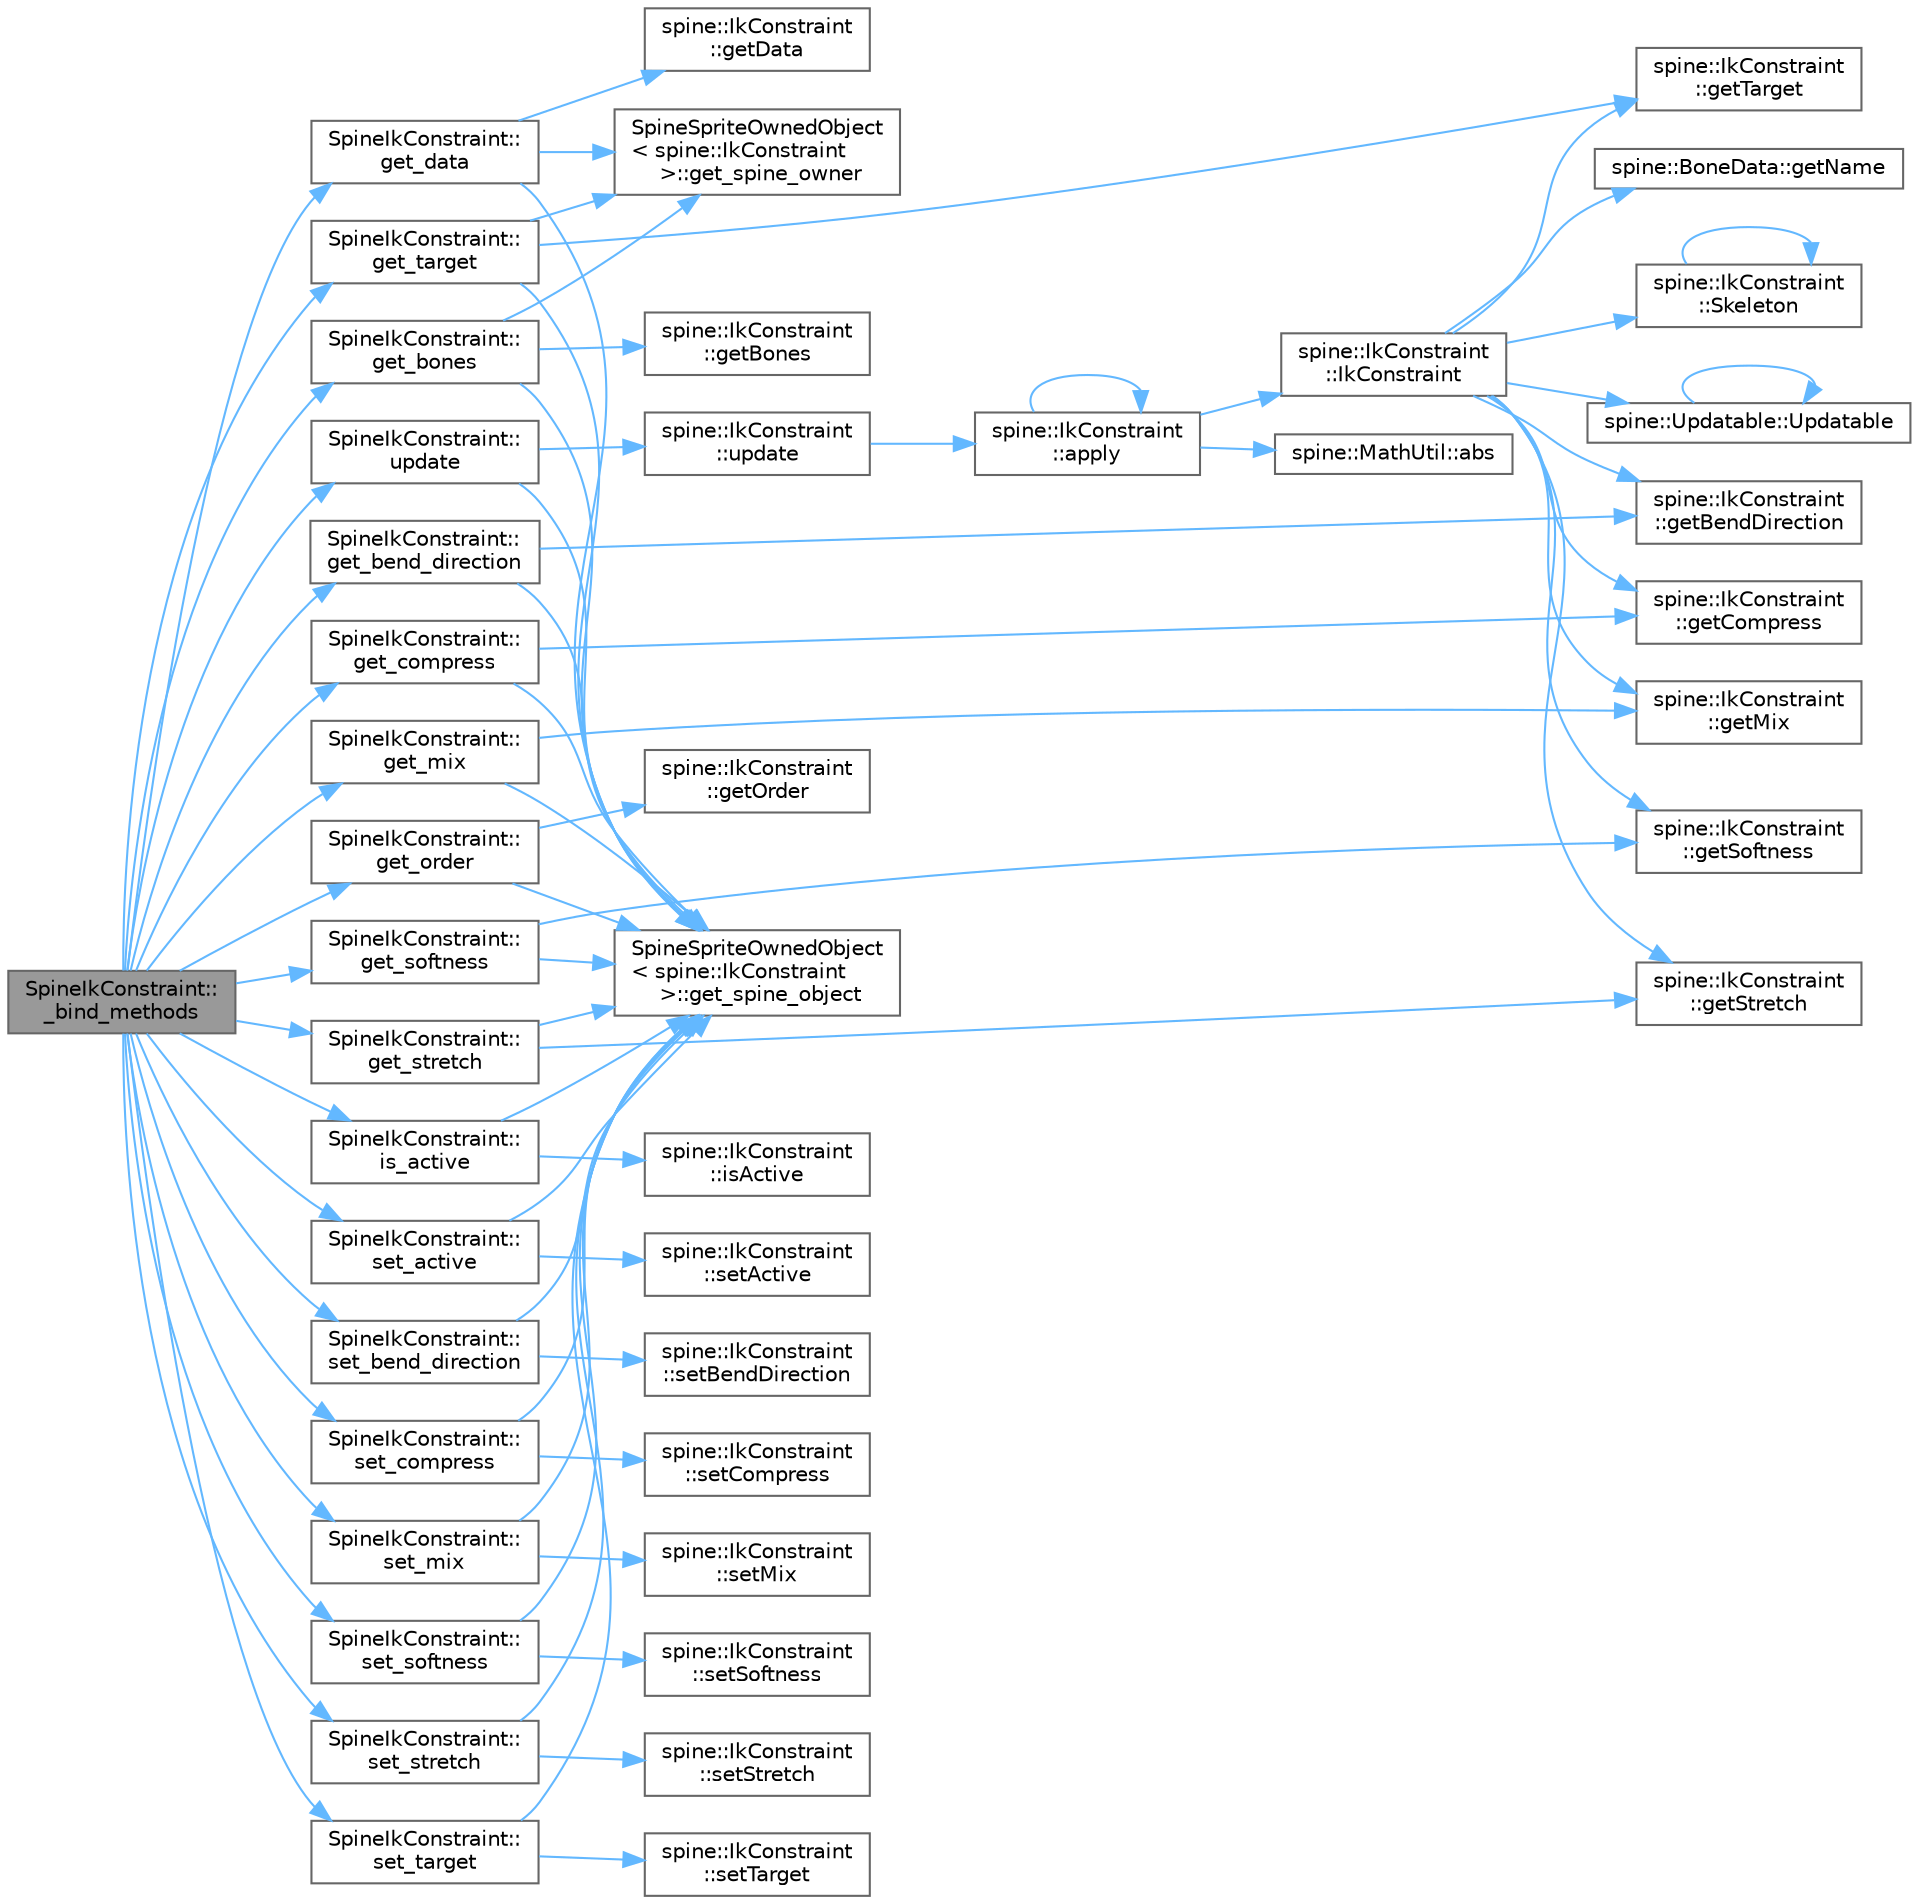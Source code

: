 digraph "SpineIkConstraint::_bind_methods"
{
 // LATEX_PDF_SIZE
  bgcolor="transparent";
  edge [fontname=Helvetica,fontsize=10,labelfontname=Helvetica,labelfontsize=10];
  node [fontname=Helvetica,fontsize=10,shape=box,height=0.2,width=0.4];
  rankdir="LR";
  Node1 [id="Node000001",label="SpineIkConstraint::\l_bind_methods",height=0.2,width=0.4,color="gray40", fillcolor="grey60", style="filled", fontcolor="black",tooltip=" "];
  Node1 -> Node2 [id="edge1_Node000001_Node000002",color="steelblue1",style="solid",tooltip=" "];
  Node2 [id="Node000002",label="SpineIkConstraint::\lget_bend_direction",height=0.2,width=0.4,color="grey40", fillcolor="white", style="filled",URL="$class_spine_ik_constraint.html#a6cb48e565ec6fa785957be04cb08b656",tooltip=" "];
  Node2 -> Node3 [id="edge2_Node000002_Node000003",color="steelblue1",style="solid",tooltip=" "];
  Node3 [id="Node000003",label="SpineSpriteOwnedObject\l\< spine::IkConstraint\l \>::get_spine_object",height=0.2,width=0.4,color="grey40", fillcolor="white", style="filled",URL="$class_spine_sprite_owned_object.html#aba9c7c6ef398e3803ce5e59db1a54271",tooltip=" "];
  Node2 -> Node4 [id="edge3_Node000002_Node000004",color="steelblue1",style="solid",tooltip=" "];
  Node4 [id="Node000004",label="spine::IkConstraint\l::getBendDirection",height=0.2,width=0.4,color="grey40", fillcolor="white", style="filled",URL="$classspine_1_1_ik_constraint.html#a389795cc9b97187aee13253e38102a41",tooltip=" "];
  Node1 -> Node5 [id="edge4_Node000001_Node000005",color="steelblue1",style="solid",tooltip=" "];
  Node5 [id="Node000005",label="SpineIkConstraint::\lget_bones",height=0.2,width=0.4,color="grey40", fillcolor="white", style="filled",URL="$class_spine_ik_constraint.html#a47e2131542f9fea214b5aa9dc25203f8",tooltip=" "];
  Node5 -> Node3 [id="edge5_Node000005_Node000003",color="steelblue1",style="solid",tooltip=" "];
  Node5 -> Node6 [id="edge6_Node000005_Node000006",color="steelblue1",style="solid",tooltip=" "];
  Node6 [id="Node000006",label="SpineSpriteOwnedObject\l\< spine::IkConstraint\l \>::get_spine_owner",height=0.2,width=0.4,color="grey40", fillcolor="white", style="filled",URL="$class_spine_sprite_owned_object.html#ab493e6a079f220f59036f6ebb5fe559d",tooltip=" "];
  Node5 -> Node7 [id="edge7_Node000005_Node000007",color="steelblue1",style="solid",tooltip=" "];
  Node7 [id="Node000007",label="spine::IkConstraint\l::getBones",height=0.2,width=0.4,color="grey40", fillcolor="white", style="filled",URL="$classspine_1_1_ik_constraint.html#a1aeb3fc975fe4ac763686988aed619bb",tooltip=" "];
  Node1 -> Node8 [id="edge8_Node000001_Node000008",color="steelblue1",style="solid",tooltip=" "];
  Node8 [id="Node000008",label="SpineIkConstraint::\lget_compress",height=0.2,width=0.4,color="grey40", fillcolor="white", style="filled",URL="$class_spine_ik_constraint.html#af2f99aa033e1c67e6345804e1a35771a",tooltip=" "];
  Node8 -> Node3 [id="edge9_Node000008_Node000003",color="steelblue1",style="solid",tooltip=" "];
  Node8 -> Node9 [id="edge10_Node000008_Node000009",color="steelblue1",style="solid",tooltip=" "];
  Node9 [id="Node000009",label="spine::IkConstraint\l::getCompress",height=0.2,width=0.4,color="grey40", fillcolor="white", style="filled",URL="$classspine_1_1_ik_constraint.html#a4d47ec5d63ae843c558a276b6fec5fa4",tooltip=" "];
  Node1 -> Node10 [id="edge11_Node000001_Node000010",color="steelblue1",style="solid",tooltip=" "];
  Node10 [id="Node000010",label="SpineIkConstraint::\lget_data",height=0.2,width=0.4,color="grey40", fillcolor="white", style="filled",URL="$class_spine_ik_constraint.html#a65887365b832b080a880fc752cd45cbd",tooltip=" "];
  Node10 -> Node3 [id="edge12_Node000010_Node000003",color="steelblue1",style="solid",tooltip=" "];
  Node10 -> Node6 [id="edge13_Node000010_Node000006",color="steelblue1",style="solid",tooltip=" "];
  Node10 -> Node11 [id="edge14_Node000010_Node000011",color="steelblue1",style="solid",tooltip=" "];
  Node11 [id="Node000011",label="spine::IkConstraint\l::getData",height=0.2,width=0.4,color="grey40", fillcolor="white", style="filled",URL="$classspine_1_1_ik_constraint.html#a64ea884c063f476677679521dd805f6c",tooltip=" "];
  Node1 -> Node12 [id="edge15_Node000001_Node000012",color="steelblue1",style="solid",tooltip=" "];
  Node12 [id="Node000012",label="SpineIkConstraint::\lget_mix",height=0.2,width=0.4,color="grey40", fillcolor="white", style="filled",URL="$class_spine_ik_constraint.html#a1d05fe148c506769ac982af9dc70aa91",tooltip=" "];
  Node12 -> Node3 [id="edge16_Node000012_Node000003",color="steelblue1",style="solid",tooltip=" "];
  Node12 -> Node13 [id="edge17_Node000012_Node000013",color="steelblue1",style="solid",tooltip=" "];
  Node13 [id="Node000013",label="spine::IkConstraint\l::getMix",height=0.2,width=0.4,color="grey40", fillcolor="white", style="filled",URL="$classspine_1_1_ik_constraint.html#a519d37de78b6a66f14a742d2ecd890ab",tooltip=" "];
  Node1 -> Node14 [id="edge18_Node000001_Node000014",color="steelblue1",style="solid",tooltip=" "];
  Node14 [id="Node000014",label="SpineIkConstraint::\lget_order",height=0.2,width=0.4,color="grey40", fillcolor="white", style="filled",URL="$class_spine_ik_constraint.html#a34981723197fc5252cffa56c3bc834c6",tooltip=" "];
  Node14 -> Node3 [id="edge19_Node000014_Node000003",color="steelblue1",style="solid",tooltip=" "];
  Node14 -> Node15 [id="edge20_Node000014_Node000015",color="steelblue1",style="solid",tooltip=" "];
  Node15 [id="Node000015",label="spine::IkConstraint\l::getOrder",height=0.2,width=0.4,color="grey40", fillcolor="white", style="filled",URL="$classspine_1_1_ik_constraint.html#a4041546d9bcc5b1e42faf9d7580d420f",tooltip=" "];
  Node1 -> Node16 [id="edge21_Node000001_Node000016",color="steelblue1",style="solid",tooltip=" "];
  Node16 [id="Node000016",label="SpineIkConstraint::\lget_softness",height=0.2,width=0.4,color="grey40", fillcolor="white", style="filled",URL="$class_spine_ik_constraint.html#a935b592a8c9860aaea5fe88635f7d088",tooltip=" "];
  Node16 -> Node3 [id="edge22_Node000016_Node000003",color="steelblue1",style="solid",tooltip=" "];
  Node16 -> Node17 [id="edge23_Node000016_Node000017",color="steelblue1",style="solid",tooltip=" "];
  Node17 [id="Node000017",label="spine::IkConstraint\l::getSoftness",height=0.2,width=0.4,color="grey40", fillcolor="white", style="filled",URL="$classspine_1_1_ik_constraint.html#a94af57a9c09391c0d9e7253f5d022ee2",tooltip=" "];
  Node1 -> Node18 [id="edge24_Node000001_Node000018",color="steelblue1",style="solid",tooltip=" "];
  Node18 [id="Node000018",label="SpineIkConstraint::\lget_stretch",height=0.2,width=0.4,color="grey40", fillcolor="white", style="filled",URL="$class_spine_ik_constraint.html#a72cc42f160db6d41dd2449b52a2aa5a9",tooltip=" "];
  Node18 -> Node3 [id="edge25_Node000018_Node000003",color="steelblue1",style="solid",tooltip=" "];
  Node18 -> Node19 [id="edge26_Node000018_Node000019",color="steelblue1",style="solid",tooltip=" "];
  Node19 [id="Node000019",label="spine::IkConstraint\l::getStretch",height=0.2,width=0.4,color="grey40", fillcolor="white", style="filled",URL="$classspine_1_1_ik_constraint.html#a467bcfa88382d2b892d59527860c105d",tooltip=" "];
  Node1 -> Node20 [id="edge27_Node000001_Node000020",color="steelblue1",style="solid",tooltip=" "];
  Node20 [id="Node000020",label="SpineIkConstraint::\lget_target",height=0.2,width=0.4,color="grey40", fillcolor="white", style="filled",URL="$class_spine_ik_constraint.html#a33a138fb263f07f4c3d3bde8bc138109",tooltip=" "];
  Node20 -> Node3 [id="edge28_Node000020_Node000003",color="steelblue1",style="solid",tooltip=" "];
  Node20 -> Node6 [id="edge29_Node000020_Node000006",color="steelblue1",style="solid",tooltip=" "];
  Node20 -> Node21 [id="edge30_Node000020_Node000021",color="steelblue1",style="solid",tooltip=" "];
  Node21 [id="Node000021",label="spine::IkConstraint\l::getTarget",height=0.2,width=0.4,color="grey40", fillcolor="white", style="filled",URL="$classspine_1_1_ik_constraint.html#a528c0749775d7d565c6df2f99f7eddc2",tooltip=" "];
  Node1 -> Node22 [id="edge31_Node000001_Node000022",color="steelblue1",style="solid",tooltip=" "];
  Node22 [id="Node000022",label="SpineIkConstraint::\lis_active",height=0.2,width=0.4,color="grey40", fillcolor="white", style="filled",URL="$class_spine_ik_constraint.html#a217311fb6bee341e54ffaf4ff5b4b703",tooltip=" "];
  Node22 -> Node3 [id="edge32_Node000022_Node000003",color="steelblue1",style="solid",tooltip=" "];
  Node22 -> Node23 [id="edge33_Node000022_Node000023",color="steelblue1",style="solid",tooltip=" "];
  Node23 [id="Node000023",label="spine::IkConstraint\l::isActive",height=0.2,width=0.4,color="grey40", fillcolor="white", style="filled",URL="$classspine_1_1_ik_constraint.html#abae6611d7417ffb9b6e847b5f96fdfe5",tooltip=" "];
  Node1 -> Node24 [id="edge34_Node000001_Node000024",color="steelblue1",style="solid",tooltip=" "];
  Node24 [id="Node000024",label="SpineIkConstraint::\lset_active",height=0.2,width=0.4,color="grey40", fillcolor="white", style="filled",URL="$class_spine_ik_constraint.html#a26ad73cc88c64e571c0ed54dc9afc2af",tooltip=" "];
  Node24 -> Node3 [id="edge35_Node000024_Node000003",color="steelblue1",style="solid",tooltip=" "];
  Node24 -> Node25 [id="edge36_Node000024_Node000025",color="steelblue1",style="solid",tooltip=" "];
  Node25 [id="Node000025",label="spine::IkConstraint\l::setActive",height=0.2,width=0.4,color="grey40", fillcolor="white", style="filled",URL="$classspine_1_1_ik_constraint.html#a0b3a253d570ca5e33bdc3e68155a1199",tooltip=" "];
  Node1 -> Node26 [id="edge37_Node000001_Node000026",color="steelblue1",style="solid",tooltip=" "];
  Node26 [id="Node000026",label="SpineIkConstraint::\lset_bend_direction",height=0.2,width=0.4,color="grey40", fillcolor="white", style="filled",URL="$class_spine_ik_constraint.html#a9e62a38ca9684b6843d9938033595154",tooltip=" "];
  Node26 -> Node3 [id="edge38_Node000026_Node000003",color="steelblue1",style="solid",tooltip=" "];
  Node26 -> Node27 [id="edge39_Node000026_Node000027",color="steelblue1",style="solid",tooltip=" "];
  Node27 [id="Node000027",label="spine::IkConstraint\l::setBendDirection",height=0.2,width=0.4,color="grey40", fillcolor="white", style="filled",URL="$classspine_1_1_ik_constraint.html#acb80845ff5df9bac103aaffd78db1012",tooltip=" "];
  Node1 -> Node28 [id="edge40_Node000001_Node000028",color="steelblue1",style="solid",tooltip=" "];
  Node28 [id="Node000028",label="SpineIkConstraint::\lset_compress",height=0.2,width=0.4,color="grey40", fillcolor="white", style="filled",URL="$class_spine_ik_constraint.html#a2c27292d639dbeb62ad324099242aec8",tooltip=" "];
  Node28 -> Node3 [id="edge41_Node000028_Node000003",color="steelblue1",style="solid",tooltip=" "];
  Node28 -> Node29 [id="edge42_Node000028_Node000029",color="steelblue1",style="solid",tooltip=" "];
  Node29 [id="Node000029",label="spine::IkConstraint\l::setCompress",height=0.2,width=0.4,color="grey40", fillcolor="white", style="filled",URL="$classspine_1_1_ik_constraint.html#af954a7d6c170cb95fc674c2f4108f174",tooltip=" "];
  Node1 -> Node30 [id="edge43_Node000001_Node000030",color="steelblue1",style="solid",tooltip=" "];
  Node30 [id="Node000030",label="SpineIkConstraint::\lset_mix",height=0.2,width=0.4,color="grey40", fillcolor="white", style="filled",URL="$class_spine_ik_constraint.html#a51c04aea7d17bf408078c37d93d66600",tooltip=" "];
  Node30 -> Node3 [id="edge44_Node000030_Node000003",color="steelblue1",style="solid",tooltip=" "];
  Node30 -> Node31 [id="edge45_Node000030_Node000031",color="steelblue1",style="solid",tooltip=" "];
  Node31 [id="Node000031",label="spine::IkConstraint\l::setMix",height=0.2,width=0.4,color="grey40", fillcolor="white", style="filled",URL="$classspine_1_1_ik_constraint.html#a8e7ae08889b9c8322376d989bfa04cfe",tooltip=" "];
  Node1 -> Node32 [id="edge46_Node000001_Node000032",color="steelblue1",style="solid",tooltip=" "];
  Node32 [id="Node000032",label="SpineIkConstraint::\lset_softness",height=0.2,width=0.4,color="grey40", fillcolor="white", style="filled",URL="$class_spine_ik_constraint.html#a9dae3408660765e414608911f26c8097",tooltip=" "];
  Node32 -> Node3 [id="edge47_Node000032_Node000003",color="steelblue1",style="solid",tooltip=" "];
  Node32 -> Node33 [id="edge48_Node000032_Node000033",color="steelblue1",style="solid",tooltip=" "];
  Node33 [id="Node000033",label="spine::IkConstraint\l::setSoftness",height=0.2,width=0.4,color="grey40", fillcolor="white", style="filled",URL="$classspine_1_1_ik_constraint.html#a64c5d276f3f3115b19f71db0560f11f1",tooltip=" "];
  Node1 -> Node34 [id="edge49_Node000001_Node000034",color="steelblue1",style="solid",tooltip=" "];
  Node34 [id="Node000034",label="SpineIkConstraint::\lset_stretch",height=0.2,width=0.4,color="grey40", fillcolor="white", style="filled",URL="$class_spine_ik_constraint.html#af7315d38c8428a89c95d19cd01fabc2f",tooltip=" "];
  Node34 -> Node3 [id="edge50_Node000034_Node000003",color="steelblue1",style="solid",tooltip=" "];
  Node34 -> Node35 [id="edge51_Node000034_Node000035",color="steelblue1",style="solid",tooltip=" "];
  Node35 [id="Node000035",label="spine::IkConstraint\l::setStretch",height=0.2,width=0.4,color="grey40", fillcolor="white", style="filled",URL="$classspine_1_1_ik_constraint.html#a33fc3ac9a513ddd1ed9cb55fc7072cc6",tooltip=" "];
  Node1 -> Node36 [id="edge52_Node000001_Node000036",color="steelblue1",style="solid",tooltip=" "];
  Node36 [id="Node000036",label="SpineIkConstraint::\lset_target",height=0.2,width=0.4,color="grey40", fillcolor="white", style="filled",URL="$class_spine_ik_constraint.html#aba595c22a6ea8a4f0a15a3e7dba61093",tooltip=" "];
  Node36 -> Node3 [id="edge53_Node000036_Node000003",color="steelblue1",style="solid",tooltip=" "];
  Node36 -> Node37 [id="edge54_Node000036_Node000037",color="steelblue1",style="solid",tooltip=" "];
  Node37 [id="Node000037",label="spine::IkConstraint\l::setTarget",height=0.2,width=0.4,color="grey40", fillcolor="white", style="filled",URL="$classspine_1_1_ik_constraint.html#a38f5d35bc927a7cb170211c8000cab2e",tooltip=" "];
  Node1 -> Node38 [id="edge55_Node000001_Node000038",color="steelblue1",style="solid",tooltip=" "];
  Node38 [id="Node000038",label="SpineIkConstraint::\lupdate",height=0.2,width=0.4,color="grey40", fillcolor="white", style="filled",URL="$class_spine_ik_constraint.html#a380504c71ff6071618e26039879aae80",tooltip=" "];
  Node38 -> Node3 [id="edge56_Node000038_Node000003",color="steelblue1",style="solid",tooltip=" "];
  Node38 -> Node39 [id="edge57_Node000038_Node000039",color="steelblue1",style="solid",tooltip=" "];
  Node39 [id="Node000039",label="spine::IkConstraint\l::update",height=0.2,width=0.4,color="grey40", fillcolor="white", style="filled",URL="$classspine_1_1_ik_constraint.html#a6e8d993bdcd655d7c81fe2ec7ecc5458",tooltip=" "];
  Node39 -> Node40 [id="edge58_Node000039_Node000040",color="steelblue1",style="solid",tooltip=" "];
  Node40 [id="Node000040",label="spine::IkConstraint\l::apply",height=0.2,width=0.4,color="grey40", fillcolor="white", style="filled",URL="$classspine_1_1_ik_constraint.html#a3e0b581c1fa19004c056dcf698a153cf",tooltip=" "];
  Node40 -> Node41 [id="edge59_Node000040_Node000041",color="steelblue1",style="solid",tooltip=" "];
  Node41 [id="Node000041",label="spine::MathUtil::abs",height=0.2,width=0.4,color="grey40", fillcolor="white", style="filled",URL="$classspine_1_1_math_util.html#aa46d9fad3cdf39affc75789495376a86",tooltip=" "];
  Node40 -> Node40 [id="edge60_Node000040_Node000040",color="steelblue1",style="solid",tooltip=" "];
  Node40 -> Node42 [id="edge61_Node000040_Node000042",color="steelblue1",style="solid",tooltip=" "];
  Node42 [id="Node000042",label="spine::IkConstraint\l::IkConstraint",height=0.2,width=0.4,color="grey40", fillcolor="white", style="filled",URL="$classspine_1_1_ik_constraint.html#a9af9f9a8037e0cf09114851fb5d33d32",tooltip=" "];
  Node42 -> Node4 [id="edge62_Node000042_Node000004",color="steelblue1",style="solid",tooltip=" "];
  Node42 -> Node9 [id="edge63_Node000042_Node000009",color="steelblue1",style="solid",tooltip=" "];
  Node42 -> Node13 [id="edge64_Node000042_Node000013",color="steelblue1",style="solid",tooltip=" "];
  Node42 -> Node43 [id="edge65_Node000042_Node000043",color="steelblue1",style="solid",tooltip=" "];
  Node43 [id="Node000043",label="spine::BoneData::getName",height=0.2,width=0.4,color="grey40", fillcolor="white", style="filled",URL="$classspine_1_1_bone_data.html#a176ad37465f86a79d6baecd21b9468b2",tooltip="The name of the bone, which is unique within the skeleton."];
  Node42 -> Node17 [id="edge66_Node000042_Node000017",color="steelblue1",style="solid",tooltip=" "];
  Node42 -> Node19 [id="edge67_Node000042_Node000019",color="steelblue1",style="solid",tooltip=" "];
  Node42 -> Node21 [id="edge68_Node000042_Node000021",color="steelblue1",style="solid",tooltip=" "];
  Node42 -> Node44 [id="edge69_Node000042_Node000044",color="steelblue1",style="solid",tooltip=" "];
  Node44 [id="Node000044",label="spine::IkConstraint\l::Skeleton",height=0.2,width=0.4,color="grey40", fillcolor="white", style="filled",URL="$classspine_1_1_ik_constraint.html#a6a11291b70c2cbded85d321ce539c62f",tooltip=" "];
  Node44 -> Node44 [id="edge70_Node000044_Node000044",color="steelblue1",style="solid",tooltip=" "];
  Node42 -> Node45 [id="edge71_Node000042_Node000045",color="steelblue1",style="solid",tooltip=" "];
  Node45 [id="Node000045",label="spine::Updatable::Updatable",height=0.2,width=0.4,color="grey40", fillcolor="white", style="filled",URL="$classspine_1_1_updatable.html#a9a8b6c0e34f2958db872b6090455f90d",tooltip=" "];
  Node45 -> Node45 [id="edge72_Node000045_Node000045",color="steelblue1",style="solid",tooltip=" "];
}
